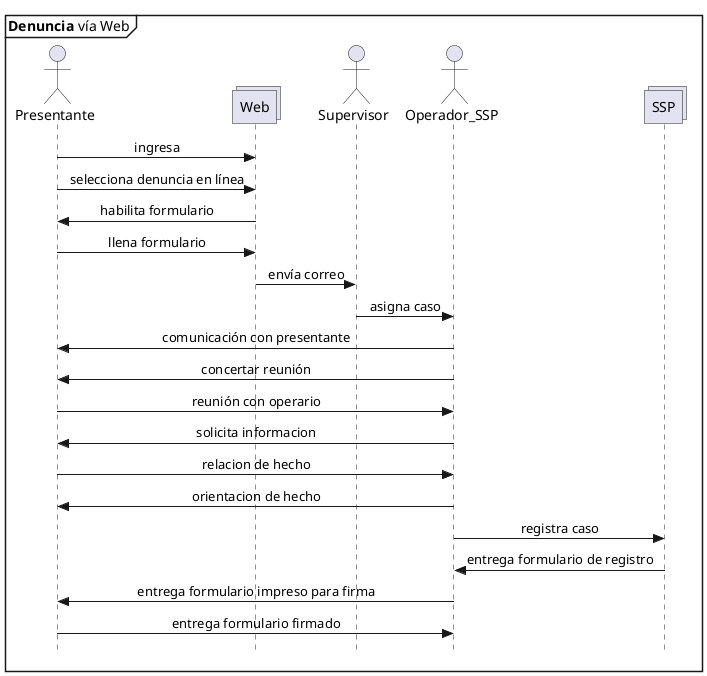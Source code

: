 @startuml Denuncia_Web
skinparam Style strictuml
skinparam SequenceMessageAlignment center

mainframe **Denuncia** vía Web

actor Presentante as pre
collections Web
actor Supervisor as sup
actor Operador_SSP as opssp
collections SSP 


pre -> Web : ingresa
pre -> Web : selecciona denuncia en línea
Web -> pre : habilita formulario
pre -> Web : llena formulario
Web->sup: envía correo
sup->opssp:asigna caso
opssp->pre:comunicación con presentante
opssp->pre:concertar reunión
pre->opssp:reunión con operario
opssp -> pre : solicita informacion
pre->opssp:relacion de hecho
opssp->pre:orientacion de hecho
opssp->SSP:registra caso
SSP->opssp: entrega formulario de registro
opssp->pre:entrega formulario impreso para firma
pre->opssp:entrega formulario firmado







@enduml